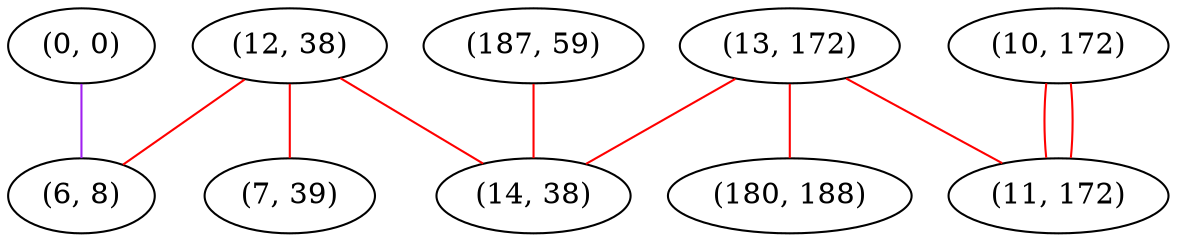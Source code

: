 graph "" {
"(13, 172)";
"(0, 0)";
"(187, 59)";
"(12, 38)";
"(10, 172)";
"(7, 39)";
"(14, 38)";
"(180, 188)";
"(11, 172)";
"(6, 8)";
"(13, 172)" -- "(180, 188)"  [color=red, key=0, weight=1];
"(13, 172)" -- "(11, 172)"  [color=red, key=0, weight=1];
"(13, 172)" -- "(14, 38)"  [color=red, key=0, weight=1];
"(0, 0)" -- "(6, 8)"  [color=purple, key=0, weight=4];
"(187, 59)" -- "(14, 38)"  [color=red, key=0, weight=1];
"(12, 38)" -- "(14, 38)"  [color=red, key=0, weight=1];
"(12, 38)" -- "(6, 8)"  [color=red, key=0, weight=1];
"(12, 38)" -- "(7, 39)"  [color=red, key=0, weight=1];
"(10, 172)" -- "(11, 172)"  [color=red, key=0, weight=1];
"(10, 172)" -- "(11, 172)"  [color=red, key=1, weight=1];
}
